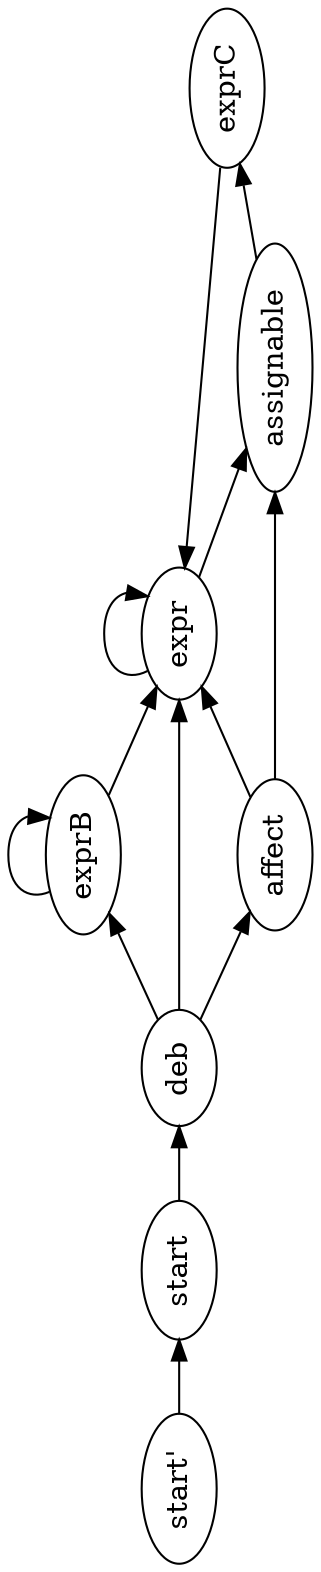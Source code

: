 digraph G {
orientation = landscape;
rankdir = LR;
ratio = compress;
nt0 [ label="start'" ] ;
nt1 [ label="start" ] ;
nt2 [ label="exprC" ] ;
nt3 [ label="exprB" ] ;
nt4 [ label="expr" ] ;
nt5 [ label="deb" ] ;
nt6 [ label="assignable" ] ;
nt7 [ label="affect" ] ;
nt0 -> nt1 [ label="" ] ;
nt1 -> nt5 [ label="" ] ;
nt2 -> nt4 [ label="" ] ;
nt3 -> nt3 [ label="" ] ;
nt3 -> nt4 [ label="" ] ;
nt4 -> nt4 [ label="" ] ;
nt4 -> nt6 [ label="" ] ;
nt5 -> nt3 [ label="" ] ;
nt5 -> nt4 [ label="" ] ;
nt5 -> nt7 [ label="" ] ;
nt6 -> nt2 [ label="" ] ;
nt7 -> nt4 [ label="" ] ;
nt7 -> nt6 [ label="" ] ;

}

